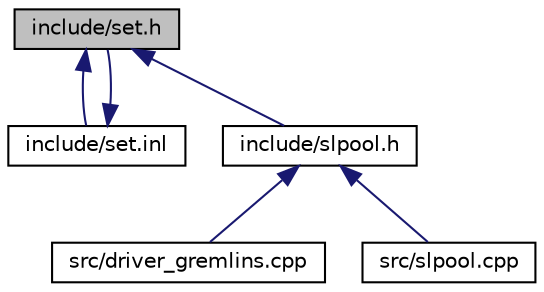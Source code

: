 digraph "include/set.h"
{
  edge [fontname="Helvetica",fontsize="10",labelfontname="Helvetica",labelfontsize="10"];
  node [fontname="Helvetica",fontsize="10",shape=record];
  Node4 [label="include/set.h",height=0.2,width=0.4,color="black", fillcolor="grey75", style="filled", fontcolor="black"];
  Node4 -> Node5 [dir="back",color="midnightblue",fontsize="10",style="solid",fontname="Helvetica"];
  Node5 [label="include/set.inl",height=0.2,width=0.4,color="black", fillcolor="white", style="filled",URL="$d3/d0e/set_8inl.html"];
  Node5 -> Node4 [dir="back",color="midnightblue",fontsize="10",style="solid",fontname="Helvetica"];
  Node4 -> Node6 [dir="back",color="midnightblue",fontsize="10",style="solid",fontname="Helvetica"];
  Node6 [label="include/slpool.h",height=0.2,width=0.4,color="black", fillcolor="white", style="filled",URL="$d6/d94/slpool_8h.html"];
  Node6 -> Node7 [dir="back",color="midnightblue",fontsize="10",style="solid",fontname="Helvetica"];
  Node7 [label="src/driver_gremlins.cpp",height=0.2,width=0.4,color="black", fillcolor="white", style="filled",URL="$de/d48/driver__gremlins_8cpp.html"];
  Node6 -> Node8 [dir="back",color="midnightblue",fontsize="10",style="solid",fontname="Helvetica"];
  Node8 [label="src/slpool.cpp",height=0.2,width=0.4,color="black", fillcolor="white", style="filled",URL="$d4/dc6/slpool_8cpp.html"];
}
